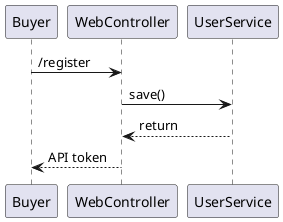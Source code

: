 @startuml
Buyer -> WebController : /register
WebController -> UserService : save()
WebController <-- UserService : return
Buyer <-- WebController : API token
@enduml
